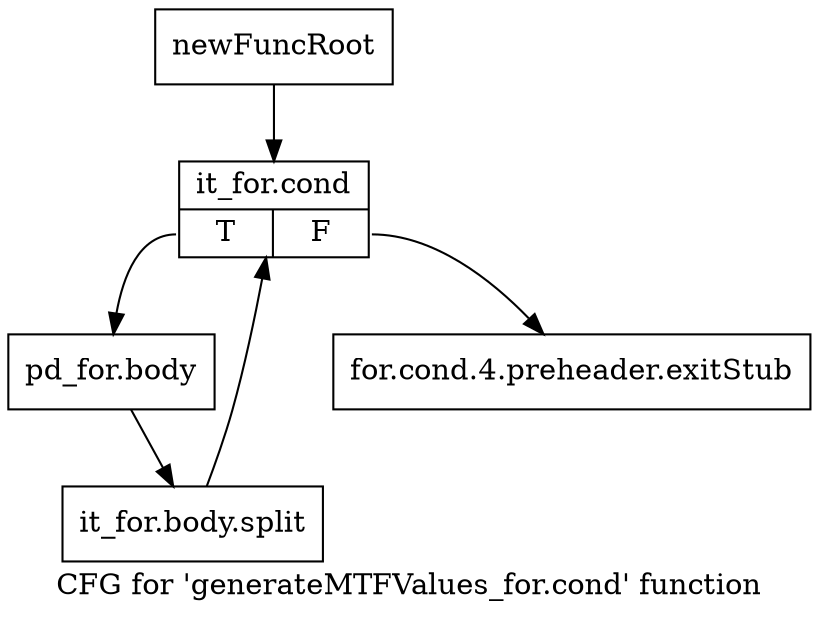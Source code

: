 digraph "CFG for 'generateMTFValues_for.cond' function" {
	label="CFG for 'generateMTFValues_for.cond' function";

	Node0x189d260 [shape=record,label="{newFuncRoot}"];
	Node0x189d260 -> Node0x189d680;
	Node0x189d630 [shape=record,label="{for.cond.4.preheader.exitStub}"];
	Node0x189d680 [shape=record,label="{it_for.cond|{<s0>T|<s1>F}}"];
	Node0x189d680:s0 -> Node0x189d6d0;
	Node0x189d680:s1 -> Node0x189d630;
	Node0x189d6d0 [shape=record,label="{pd_for.body}"];
	Node0x189d6d0 -> Node0x1c3e590;
	Node0x1c3e590 [shape=record,label="{it_for.body.split}"];
	Node0x1c3e590 -> Node0x189d680;
}
